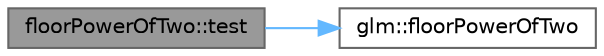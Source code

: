 digraph "floorPowerOfTwo::test"
{
 // LATEX_PDF_SIZE
  bgcolor="transparent";
  edge [fontname=Helvetica,fontsize=10,labelfontname=Helvetica,labelfontsize=10];
  node [fontname=Helvetica,fontsize=10,shape=box,height=0.2,width=0.4];
  rankdir="LR";
  Node1 [id="Node000001",label="floorPowerOfTwo::test",height=0.2,width=0.4,color="gray40", fillcolor="grey60", style="filled", fontcolor="black",tooltip=" "];
  Node1 -> Node2 [id="edge2_Node000001_Node000002",color="steelblue1",style="solid",tooltip=" "];
  Node2 [id="Node000002",label="glm::floorPowerOfTwo",height=0.2,width=0.4,color="grey40", fillcolor="white", style="filled",URL="$group__gtc__round.html#gafe273a57935d04c9db677bf67f9a71f4",tooltip=" "];
}
